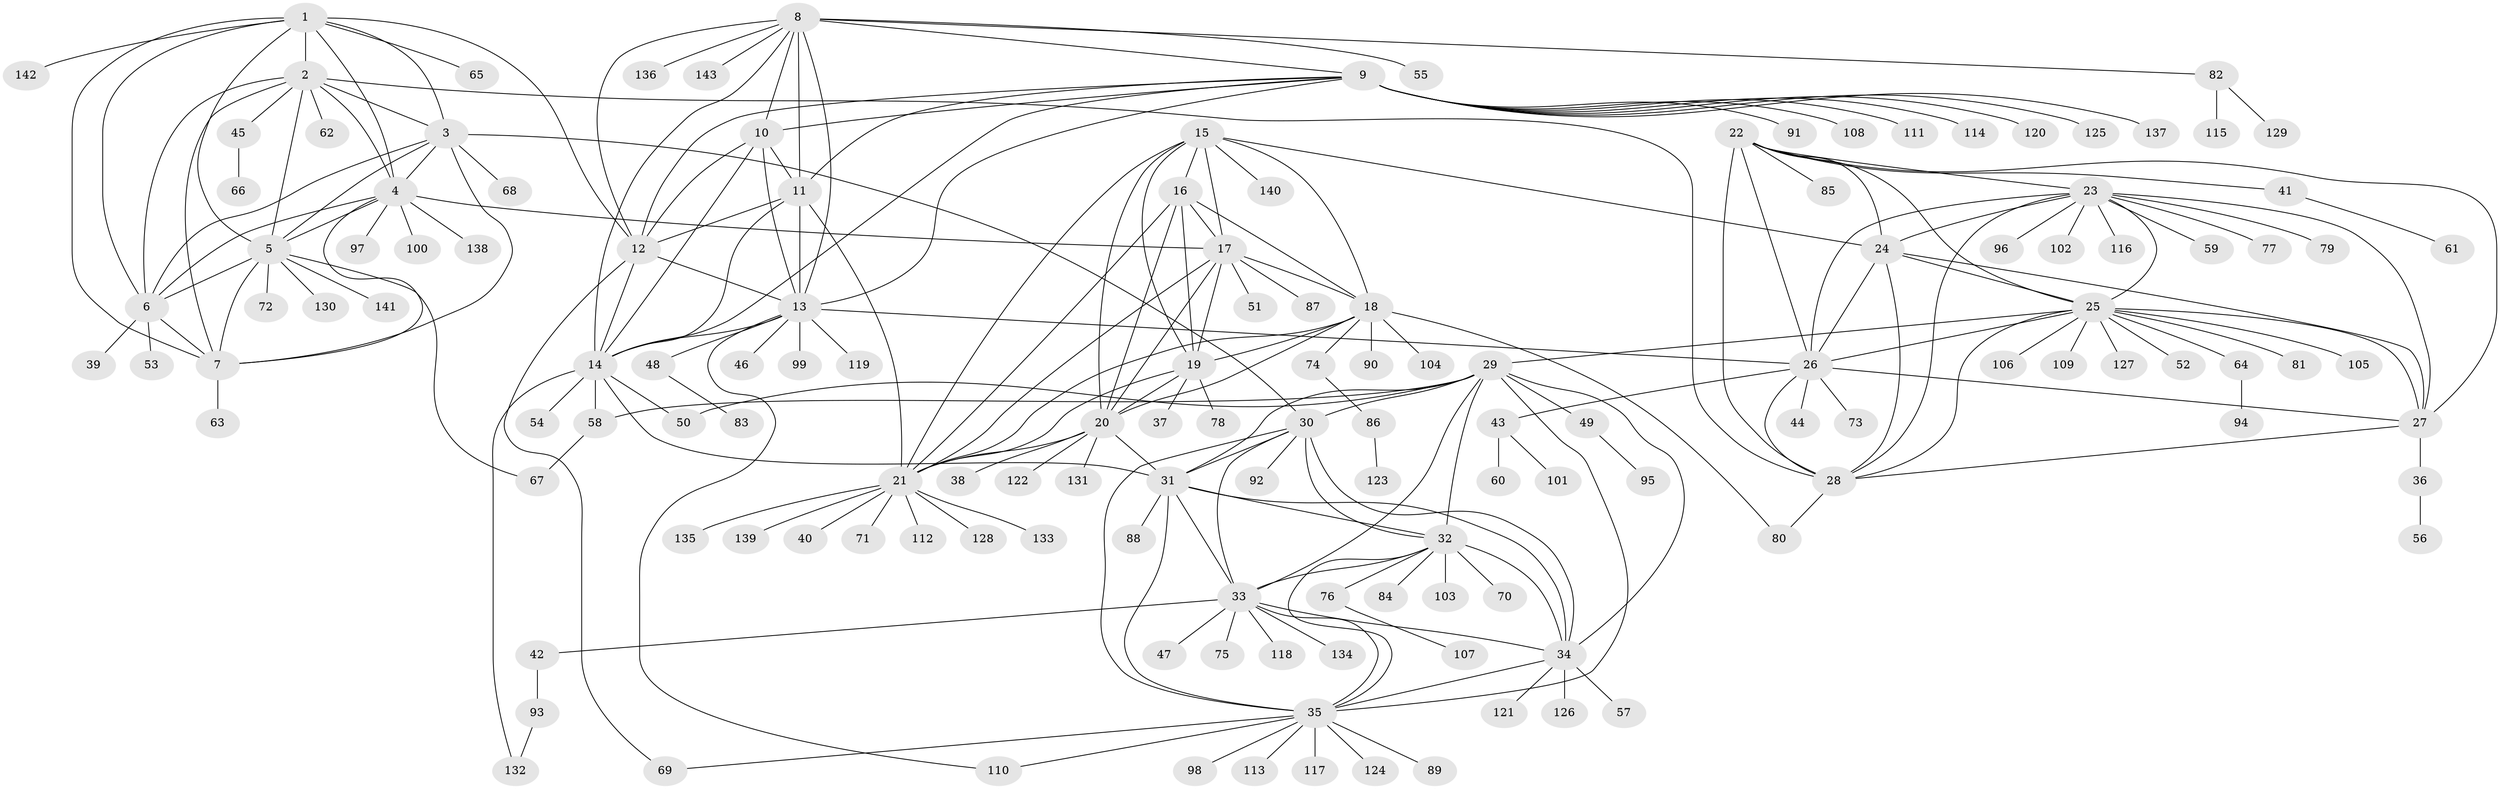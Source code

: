 // Generated by graph-tools (version 1.1) at 2025/54/03/09/25 04:54:49]
// undirected, 143 vertices, 230 edges
graph export_dot {
graph [start="1"]
  node [color=gray90,style=filled];
  1;
  2;
  3;
  4;
  5;
  6;
  7;
  8;
  9;
  10;
  11;
  12;
  13;
  14;
  15;
  16;
  17;
  18;
  19;
  20;
  21;
  22;
  23;
  24;
  25;
  26;
  27;
  28;
  29;
  30;
  31;
  32;
  33;
  34;
  35;
  36;
  37;
  38;
  39;
  40;
  41;
  42;
  43;
  44;
  45;
  46;
  47;
  48;
  49;
  50;
  51;
  52;
  53;
  54;
  55;
  56;
  57;
  58;
  59;
  60;
  61;
  62;
  63;
  64;
  65;
  66;
  67;
  68;
  69;
  70;
  71;
  72;
  73;
  74;
  75;
  76;
  77;
  78;
  79;
  80;
  81;
  82;
  83;
  84;
  85;
  86;
  87;
  88;
  89;
  90;
  91;
  92;
  93;
  94;
  95;
  96;
  97;
  98;
  99;
  100;
  101;
  102;
  103;
  104;
  105;
  106;
  107;
  108;
  109;
  110;
  111;
  112;
  113;
  114;
  115;
  116;
  117;
  118;
  119;
  120;
  121;
  122;
  123;
  124;
  125;
  126;
  127;
  128;
  129;
  130;
  131;
  132;
  133;
  134;
  135;
  136;
  137;
  138;
  139;
  140;
  141;
  142;
  143;
  1 -- 2;
  1 -- 3;
  1 -- 4;
  1 -- 5;
  1 -- 6;
  1 -- 7;
  1 -- 12;
  1 -- 65;
  1 -- 142;
  2 -- 3;
  2 -- 4;
  2 -- 5;
  2 -- 6;
  2 -- 7;
  2 -- 28;
  2 -- 45;
  2 -- 62;
  3 -- 4;
  3 -- 5;
  3 -- 6;
  3 -- 7;
  3 -- 30;
  3 -- 68;
  4 -- 5;
  4 -- 6;
  4 -- 7;
  4 -- 17;
  4 -- 97;
  4 -- 100;
  4 -- 138;
  5 -- 6;
  5 -- 7;
  5 -- 67;
  5 -- 72;
  5 -- 130;
  5 -- 141;
  6 -- 7;
  6 -- 39;
  6 -- 53;
  7 -- 63;
  8 -- 9;
  8 -- 10;
  8 -- 11;
  8 -- 12;
  8 -- 13;
  8 -- 14;
  8 -- 55;
  8 -- 82;
  8 -- 136;
  8 -- 143;
  9 -- 10;
  9 -- 11;
  9 -- 12;
  9 -- 13;
  9 -- 14;
  9 -- 91;
  9 -- 108;
  9 -- 111;
  9 -- 114;
  9 -- 120;
  9 -- 125;
  9 -- 137;
  10 -- 11;
  10 -- 12;
  10 -- 13;
  10 -- 14;
  11 -- 12;
  11 -- 13;
  11 -- 14;
  11 -- 21;
  12 -- 13;
  12 -- 14;
  12 -- 69;
  13 -- 14;
  13 -- 26;
  13 -- 46;
  13 -- 48;
  13 -- 99;
  13 -- 110;
  13 -- 119;
  14 -- 31;
  14 -- 50;
  14 -- 54;
  14 -- 58;
  14 -- 132;
  15 -- 16;
  15 -- 17;
  15 -- 18;
  15 -- 19;
  15 -- 20;
  15 -- 21;
  15 -- 24;
  15 -- 140;
  16 -- 17;
  16 -- 18;
  16 -- 19;
  16 -- 20;
  16 -- 21;
  17 -- 18;
  17 -- 19;
  17 -- 20;
  17 -- 21;
  17 -- 51;
  17 -- 87;
  18 -- 19;
  18 -- 20;
  18 -- 21;
  18 -- 74;
  18 -- 80;
  18 -- 90;
  18 -- 104;
  19 -- 20;
  19 -- 21;
  19 -- 37;
  19 -- 78;
  20 -- 21;
  20 -- 31;
  20 -- 38;
  20 -- 122;
  20 -- 131;
  21 -- 40;
  21 -- 71;
  21 -- 112;
  21 -- 128;
  21 -- 133;
  21 -- 135;
  21 -- 139;
  22 -- 23;
  22 -- 24;
  22 -- 25;
  22 -- 26;
  22 -- 27;
  22 -- 28;
  22 -- 41;
  22 -- 85;
  23 -- 24;
  23 -- 25;
  23 -- 26;
  23 -- 27;
  23 -- 28;
  23 -- 59;
  23 -- 77;
  23 -- 79;
  23 -- 96;
  23 -- 102;
  23 -- 116;
  24 -- 25;
  24 -- 26;
  24 -- 27;
  24 -- 28;
  25 -- 26;
  25 -- 27;
  25 -- 28;
  25 -- 29;
  25 -- 52;
  25 -- 64;
  25 -- 81;
  25 -- 105;
  25 -- 106;
  25 -- 109;
  25 -- 127;
  26 -- 27;
  26 -- 28;
  26 -- 43;
  26 -- 44;
  26 -- 73;
  27 -- 28;
  27 -- 36;
  28 -- 80;
  29 -- 30;
  29 -- 31;
  29 -- 32;
  29 -- 33;
  29 -- 34;
  29 -- 35;
  29 -- 49;
  29 -- 50;
  29 -- 58;
  30 -- 31;
  30 -- 32;
  30 -- 33;
  30 -- 34;
  30 -- 35;
  30 -- 92;
  31 -- 32;
  31 -- 33;
  31 -- 34;
  31 -- 35;
  31 -- 88;
  32 -- 33;
  32 -- 34;
  32 -- 35;
  32 -- 70;
  32 -- 76;
  32 -- 84;
  32 -- 103;
  33 -- 34;
  33 -- 35;
  33 -- 42;
  33 -- 47;
  33 -- 75;
  33 -- 118;
  33 -- 134;
  34 -- 35;
  34 -- 57;
  34 -- 121;
  34 -- 126;
  35 -- 69;
  35 -- 89;
  35 -- 98;
  35 -- 110;
  35 -- 113;
  35 -- 117;
  35 -- 124;
  36 -- 56;
  41 -- 61;
  42 -- 93;
  43 -- 60;
  43 -- 101;
  45 -- 66;
  48 -- 83;
  49 -- 95;
  58 -- 67;
  64 -- 94;
  74 -- 86;
  76 -- 107;
  82 -- 115;
  82 -- 129;
  86 -- 123;
  93 -- 132;
}
